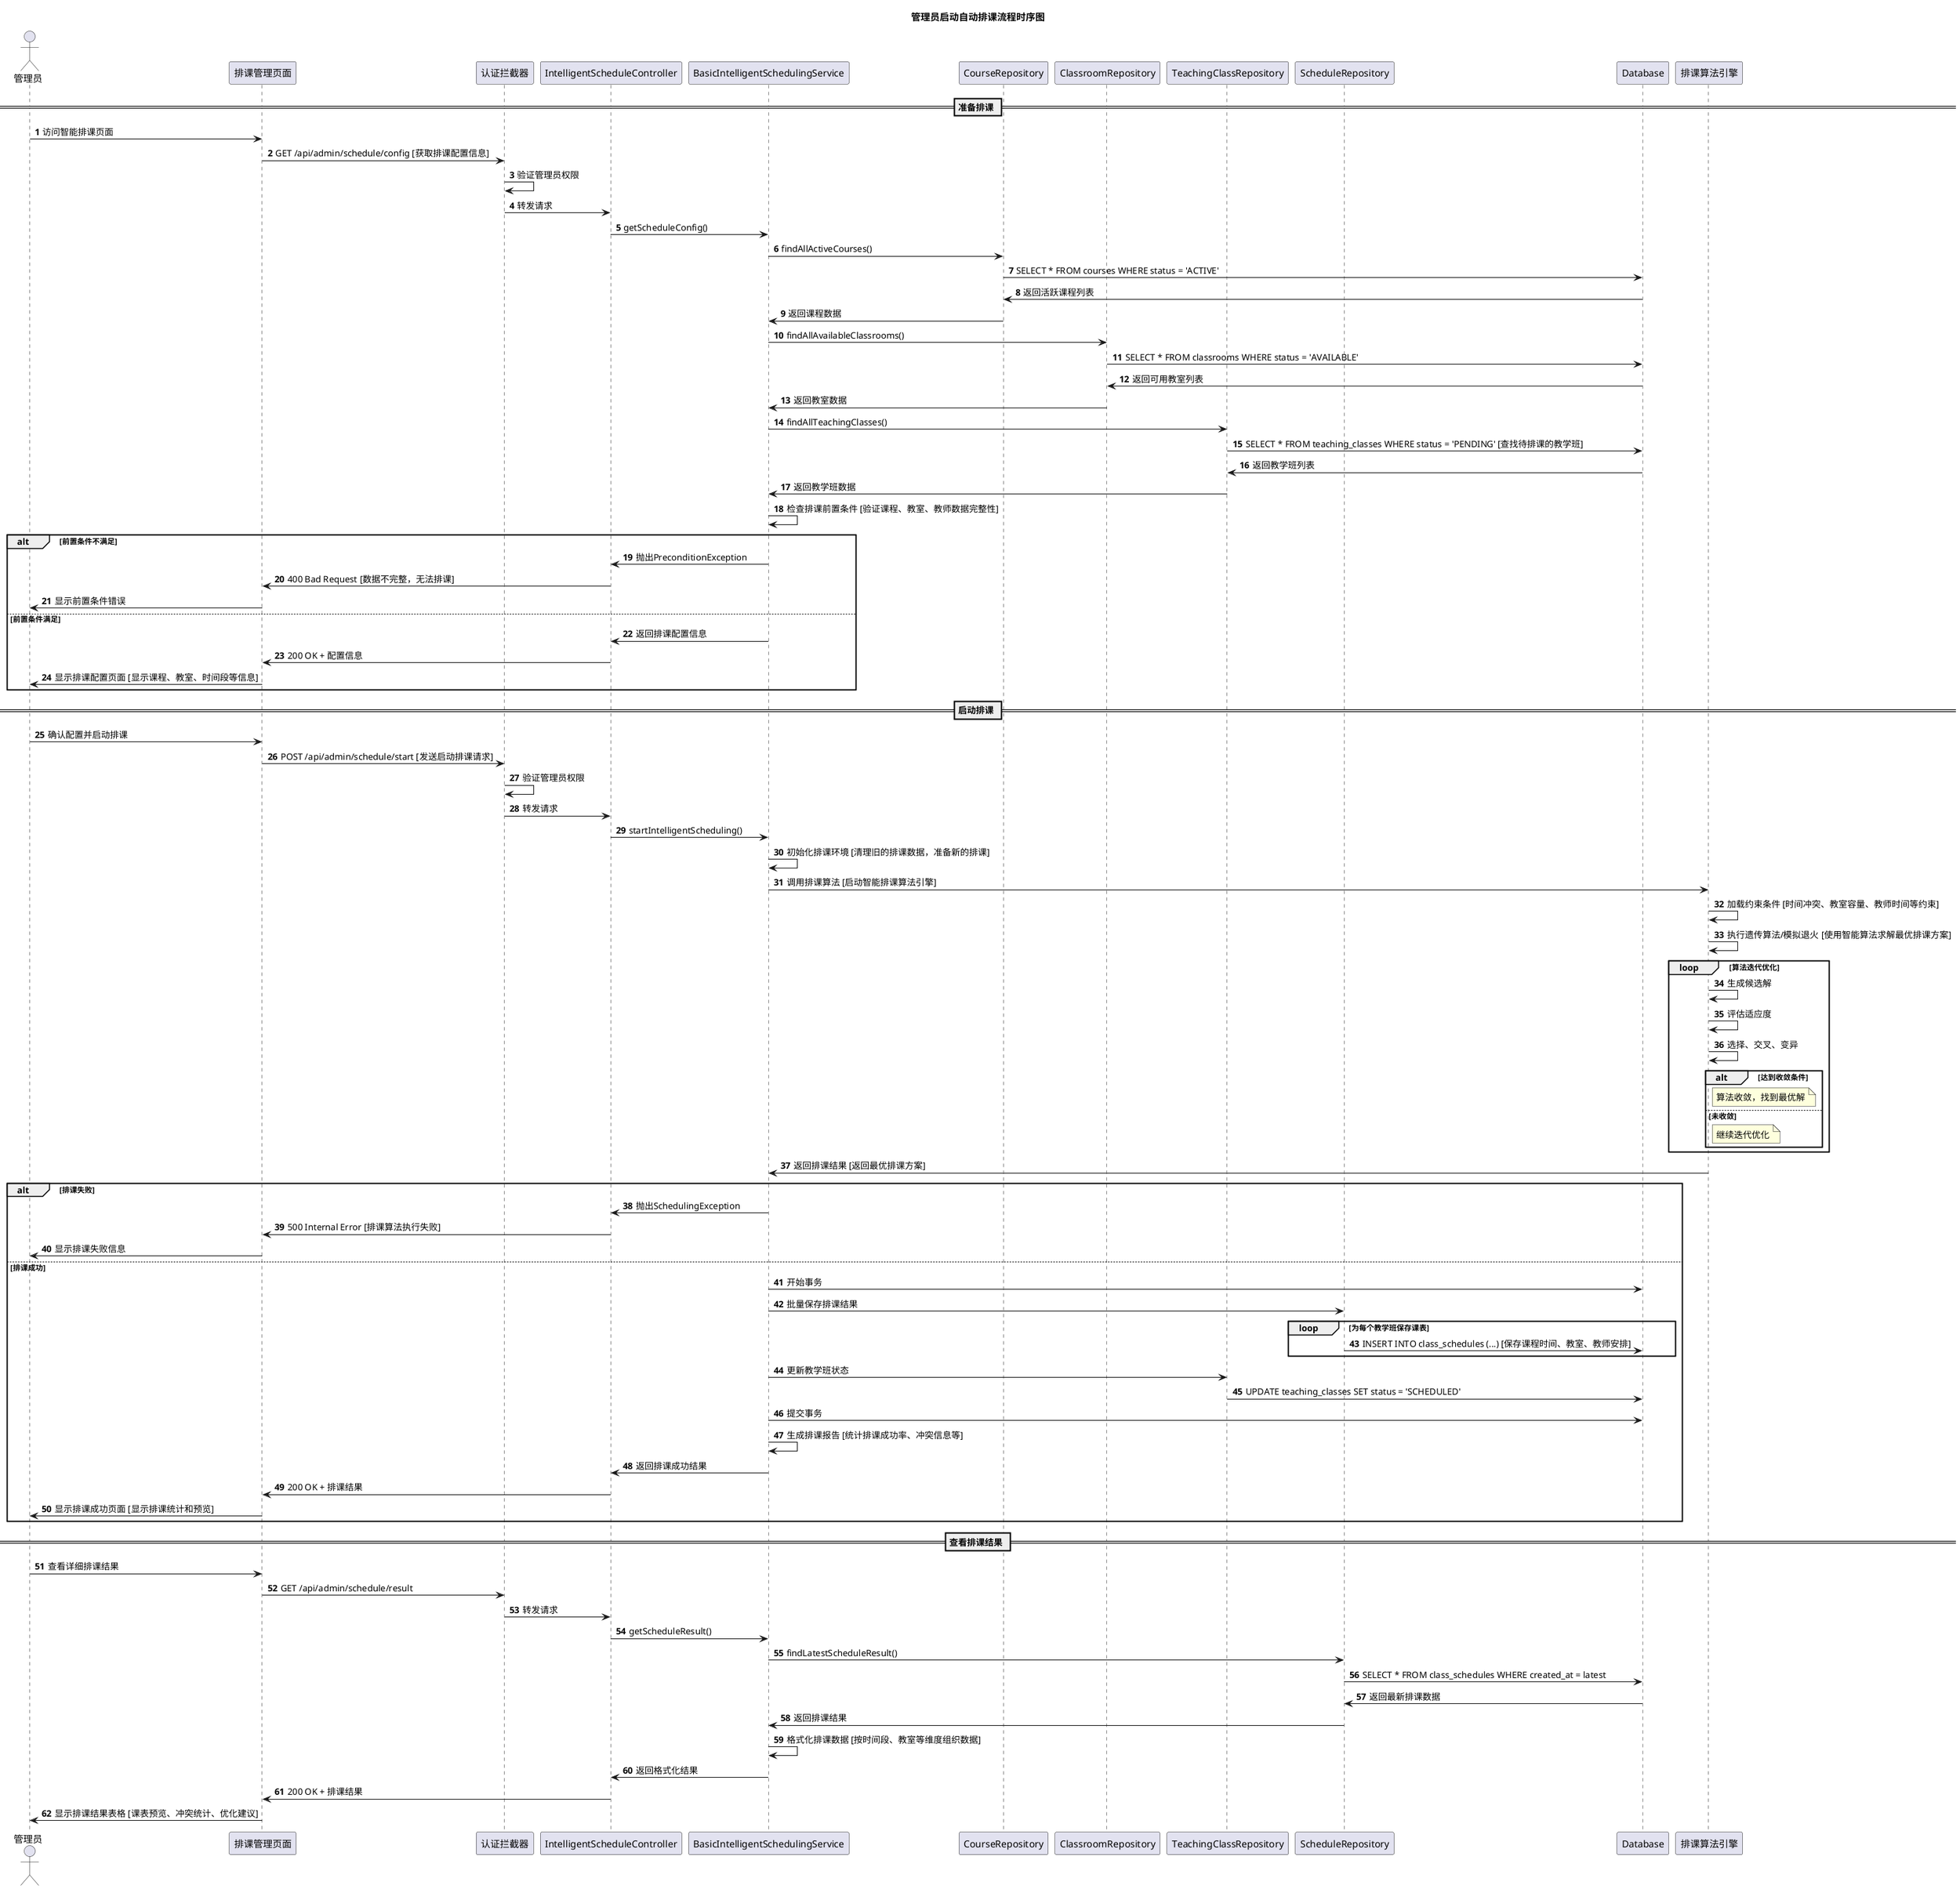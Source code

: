 @startuml 启动自动排课时序图
title 管理员启动自动排课流程时序图

actor 管理员 as A
participant "排课管理页面" as SMP
participant "认证拦截器" as AI
participant "IntelligentScheduleController" as ISC
participant "BasicIntelligentSchedulingService" as BISS
participant "CourseRepository" as CR
participant "ClassroomRepository" as CLR
participant "TeachingClassRepository" as TCR
participant "ScheduleRepository" as SR
participant "Database" as DB
participant "排课算法引擎" as SAE

autonumber

== 准备排课 ==
A -> SMP: 访问智能排课页面
SMP -> AI: GET /api/admin/schedule/config [获取排课配置信息]
AI -> AI: 验证管理员权限
AI -> ISC: 转发请求
ISC -> BISS: getScheduleConfig()
BISS -> CR: findAllActiveCourses()
CR -> DB: SELECT * FROM courses WHERE status = 'ACTIVE'
DB -> CR: 返回活跃课程列表
CR -> BISS: 返回课程数据
BISS -> CLR: findAllAvailableClassrooms()
CLR -> DB: SELECT * FROM classrooms WHERE status = 'AVAILABLE'
DB -> CLR: 返回可用教室列表
CLR -> BISS: 返回教室数据
BISS -> TCR: findAllTeachingClasses()
TCR -> DB: SELECT * FROM teaching_classes WHERE status = 'PENDING' [查找待排课的教学班]
DB -> TCR: 返回教学班列表
TCR -> BISS: 返回教学班数据
BISS -> BISS: 检查排课前置条件 [验证课程、教室、教师数据完整性]

alt 前置条件不满足
    BISS -> ISC: 抛出PreconditionException
    ISC -> SMP: 400 Bad Request [数据不完整，无法排课]
    SMP -> A: 显示前置条件错误
else 前置条件满足
    BISS -> ISC: 返回排课配置信息
    ISC -> SMP: 200 OK + 配置信息
    SMP -> A: 显示排课配置页面 [显示课程、教室、时间段等信息]
end

== 启动排课 ==
A -> SMP: 确认配置并启动排课
SMP -> AI: POST /api/admin/schedule/start [发送启动排课请求]
AI -> AI: 验证管理员权限
AI -> ISC: 转发请求
ISC -> BISS: startIntelligentScheduling()
BISS -> BISS: 初始化排课环境 [清理旧的排课数据，准备新的排课]
BISS -> SAE: 调用排课算法 [启动智能排课算法引擎]
SAE -> SAE: 加载约束条件 [时间冲突、教室容量、教师时间等约束]
SAE -> SAE: 执行遗传算法/模拟退火 [使用智能算法求解最优排课方案]

loop 算法迭代优化
    SAE -> SAE: 生成候选解
    SAE -> SAE: 评估适应度
    SAE -> SAE: 选择、交叉、变异
    
    alt 达到收敛条件
        note right SAE: 算法收敛，找到最优解
    else 未收敛
        note right SAE: 继续迭代优化
    end
end

SAE -> BISS: 返回排课结果 [返回最优排课方案]

alt 排课失败
    BISS -> ISC: 抛出SchedulingException
    ISC -> SMP: 500 Internal Error [排课算法执行失败]
    SMP -> A: 显示排课失败信息
else 排课成功
    BISS -> DB: 开始事务
    BISS -> SR: 批量保存排课结果
    
    loop 为每个教学班保存课表
        SR -> DB: INSERT INTO class_schedules (...) [保存课程时间、教室、教师安排]
    end
    
    BISS -> TCR: 更新教学班状态
    TCR -> DB: UPDATE teaching_classes SET status = 'SCHEDULED'
    BISS -> DB: 提交事务
    
    BISS -> BISS: 生成排课报告 [统计排课成功率、冲突信息等]
    BISS -> ISC: 返回排课成功结果
    ISC -> SMP: 200 OK + 排课结果
    SMP -> A: 显示排课成功页面 [显示排课统计和预览]
end

== 查看排课结果 ==
A -> SMP: 查看详细排课结果
SMP -> AI: GET /api/admin/schedule/result
AI -> ISC: 转发请求
ISC -> BISS: getScheduleResult()
BISS -> SR: findLatestScheduleResult()
SR -> DB: SELECT * FROM class_schedules WHERE created_at = latest
DB -> SR: 返回最新排课数据
SR -> BISS: 返回排课结果
BISS -> BISS: 格式化排课数据 [按时间段、教室等维度组织数据]
BISS -> ISC: 返回格式化结果
ISC -> SMP: 200 OK + 排课结果
SMP -> A: 显示排课结果表格 [课表预览、冲突统计、优化建议]

@enduml 